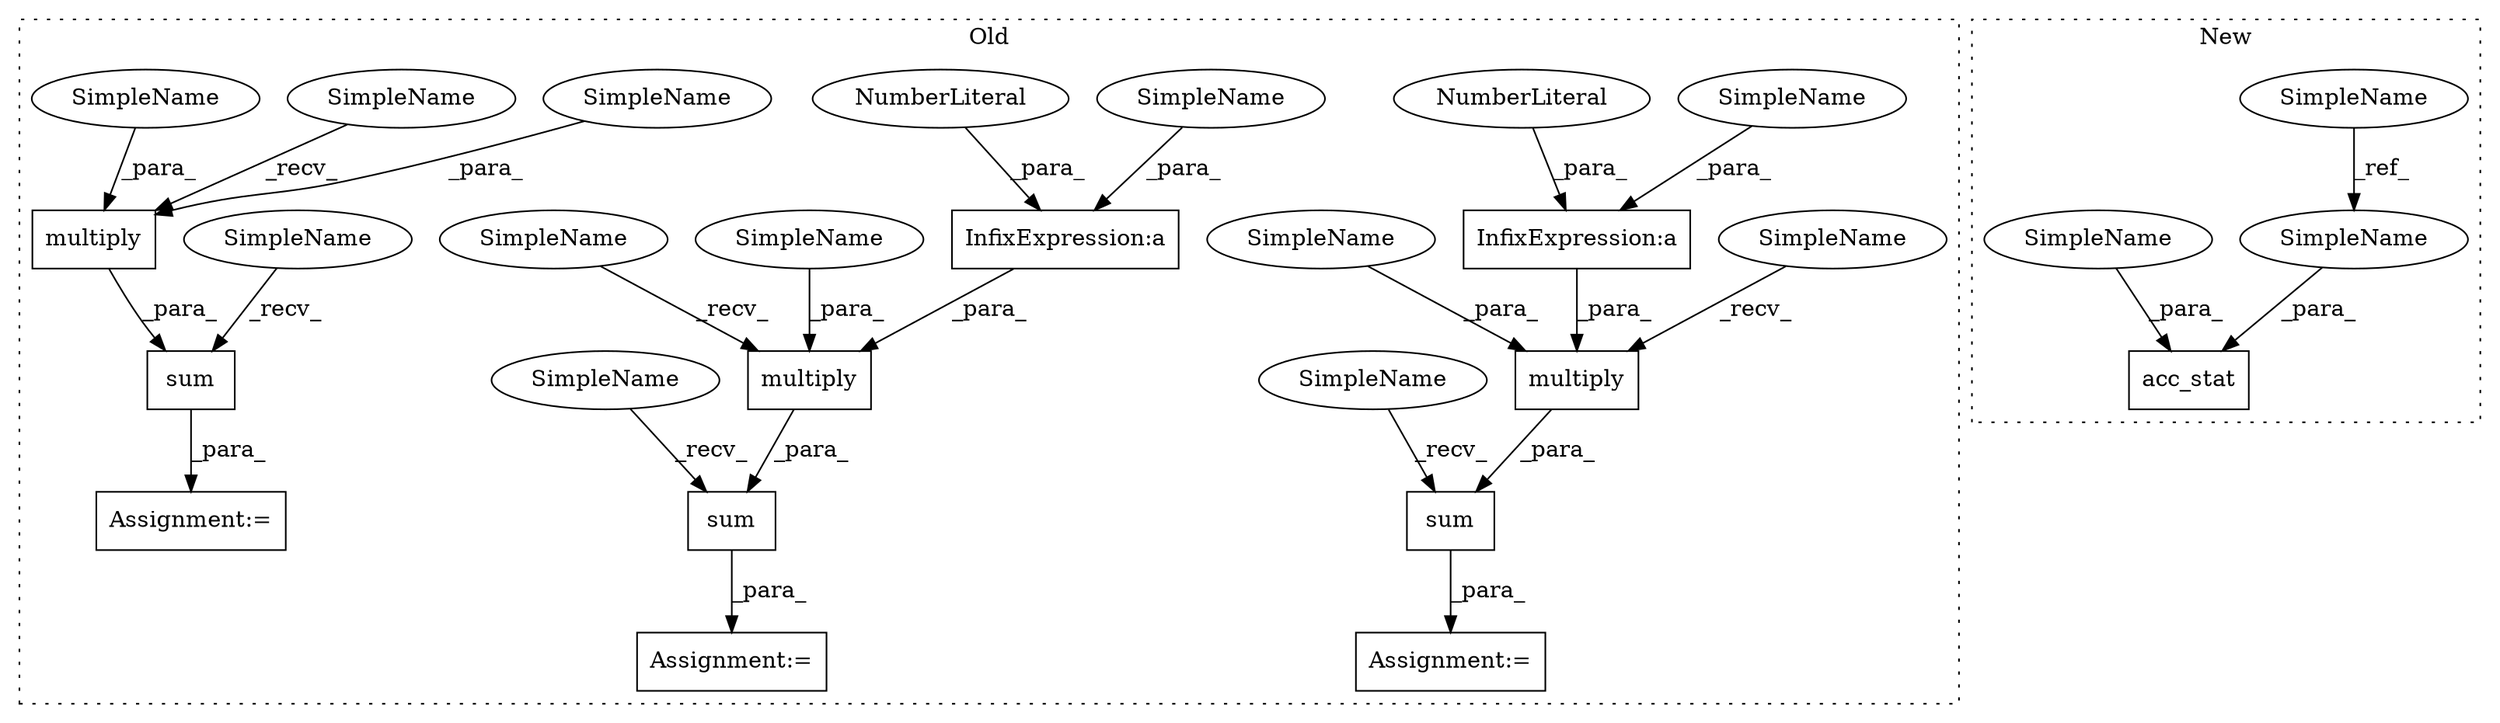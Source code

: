digraph G {
subgraph cluster0 {
1 [label="multiply" a="32" s="4938,4974" l="9,1" shape="box"];
3 [label="InfixExpression:a" a="27" s="4957" l="3" shape="box"];
4 [label="NumberLiteral" a="34" s="4956" l="1" shape="ellipse"];
5 [label="sum" a="32" s="4928,4977" l="4,1" shape="box"];
6 [label="sum" a="32" s="5054,5103" l="4,1" shape="box"];
7 [label="InfixExpression:a" a="27" s="5074" l="3" shape="box"];
8 [label="NumberLiteral" a="34" s="5073" l="1" shape="ellipse"];
10 [label="sum" a="32" s="4993,5038" l="4,1" shape="box"];
11 [label="multiply" a="32" s="5003,5035" l="9,1" shape="box"];
12 [label="multiply" a="32" s="5064,5100" l="9,1" shape="box"];
13 [label="Assignment:=" a="7" s="4986" l="1" shape="box"];
14 [label="Assignment:=" a="7" s="4921" l="1" shape="box"];
15 [label="Assignment:=" a="7" s="5047" l="1" shape="box"];
16 [label="SimpleName" a="42" s="5086" l="14" shape="ellipse"];
17 [label="SimpleName" a="42" s="4960" l="14" shape="ellipse"];
18 [label="SimpleName" a="42" s="5021" l="14" shape="ellipse"];
21 [label="SimpleName" a="42" s="4997" l="5" shape="ellipse"];
22 [label="SimpleName" a="42" s="5058" l="5" shape="ellipse"];
23 [label="SimpleName" a="42" s="4932" l="5" shape="ellipse"];
24 [label="SimpleName" a="42" s="4922" l="5" shape="ellipse"];
25 [label="SimpleName" a="42" s="4987" l="5" shape="ellipse"];
26 [label="SimpleName" a="42" s="5048" l="5" shape="ellipse"];
27 [label="SimpleName" a="42" s="4947" l="8" shape="ellipse"];
28 [label="SimpleName" a="42" s="5077" l="8" shape="ellipse"];
29 [label="SimpleName" a="42" s="5012" l="8" shape="ellipse"];
label = "Old";
style="dotted";
}
subgraph cluster1 {
2 [label="acc_stat" a="32" s="4627,4659" l="9,1" shape="box"];
9 [label="SimpleName" a="42" s="4383" l="8" shape="ellipse"];
19 [label="SimpleName" a="42" s="4645" l="14" shape="ellipse"];
20 [label="SimpleName" a="42" s="4636" l="8" shape="ellipse"];
label = "New";
style="dotted";
}
1 -> 5 [label="_para_"];
3 -> 1 [label="_para_"];
4 -> 3 [label="_para_"];
5 -> 14 [label="_para_"];
6 -> 15 [label="_para_"];
7 -> 12 [label="_para_"];
8 -> 7 [label="_para_"];
9 -> 20 [label="_ref_"];
10 -> 13 [label="_para_"];
11 -> 10 [label="_para_"];
12 -> 6 [label="_para_"];
16 -> 12 [label="_para_"];
17 -> 3 [label="_para_"];
18 -> 11 [label="_para_"];
19 -> 2 [label="_para_"];
20 -> 2 [label="_para_"];
21 -> 11 [label="_recv_"];
22 -> 12 [label="_recv_"];
23 -> 1 [label="_recv_"];
24 -> 5 [label="_recv_"];
25 -> 10 [label="_recv_"];
26 -> 6 [label="_recv_"];
27 -> 1 [label="_para_"];
28 -> 7 [label="_para_"];
29 -> 11 [label="_para_"];
}
